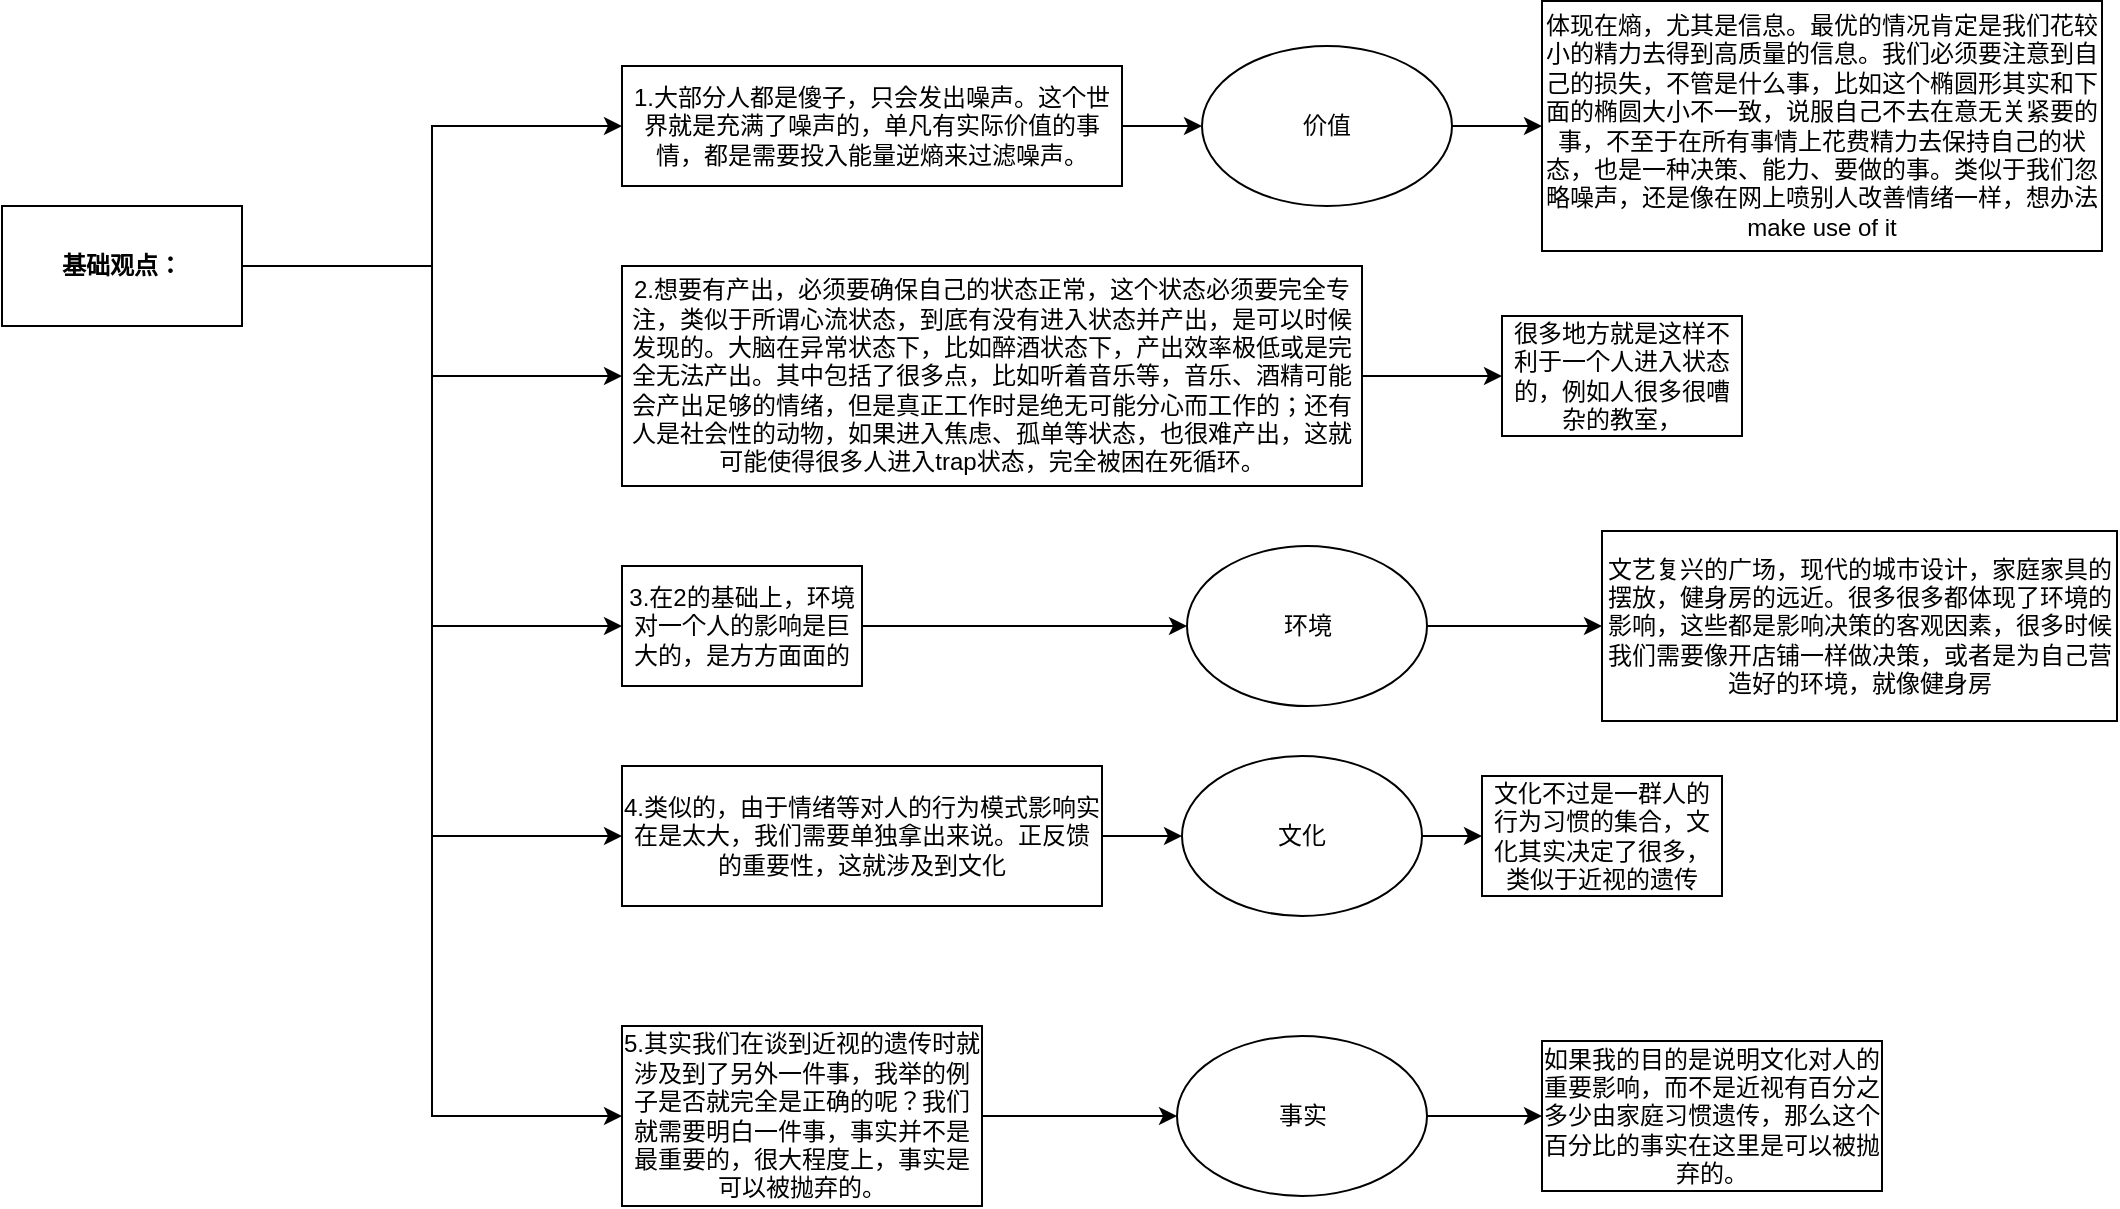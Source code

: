<mxfile version="28.0.4">
  <diagram name="第 1 页" id="YcRGMQ_0SHcng3cSIZfP">
    <mxGraphModel dx="1183" dy="763" grid="1" gridSize="10" guides="1" tooltips="1" connect="1" arrows="1" fold="1" page="1" pageScale="1" pageWidth="827" pageHeight="1169" math="0" shadow="0">
      <root>
        <mxCell id="0" />
        <mxCell id="1" parent="0" />
        <mxCell id="4lnjzUIy2zLyvLKxupwj-3" value="" style="edgeStyle=orthogonalEdgeStyle;rounded=0;orthogonalLoop=1;jettySize=auto;html=1;entryX=0;entryY=0.5;entryDx=0;entryDy=0;" parent="1" source="4lnjzUIy2zLyvLKxupwj-1" target="4lnjzUIy2zLyvLKxupwj-2" edge="1">
          <mxGeometry relative="1" as="geometry" />
        </mxCell>
        <mxCell id="oZSHkCUPdxqQXdslWINK-2" style="edgeStyle=orthogonalEdgeStyle;rounded=0;orthogonalLoop=1;jettySize=auto;html=1;exitX=1;exitY=0.5;exitDx=0;exitDy=0;" parent="1" source="4lnjzUIy2zLyvLKxupwj-1" target="oZSHkCUPdxqQXdslWINK-1" edge="1">
          <mxGeometry relative="1" as="geometry" />
        </mxCell>
        <mxCell id="aIgStcMQdL6kKD9h4HdD-2" value="" style="edgeStyle=orthogonalEdgeStyle;rounded=0;orthogonalLoop=1;jettySize=auto;html=1;entryX=0;entryY=0.5;entryDx=0;entryDy=0;" edge="1" parent="1" source="4lnjzUIy2zLyvLKxupwj-1" target="aIgStcMQdL6kKD9h4HdD-1">
          <mxGeometry relative="1" as="geometry" />
        </mxCell>
        <mxCell id="aIgStcMQdL6kKD9h4HdD-6" value="" style="edgeStyle=orthogonalEdgeStyle;rounded=0;orthogonalLoop=1;jettySize=auto;html=1;entryX=0;entryY=0.5;entryDx=0;entryDy=0;" edge="1" parent="1" source="4lnjzUIy2zLyvLKxupwj-1" target="aIgStcMQdL6kKD9h4HdD-5">
          <mxGeometry relative="1" as="geometry" />
        </mxCell>
        <mxCell id="aIgStcMQdL6kKD9h4HdD-15" style="edgeStyle=orthogonalEdgeStyle;rounded=0;orthogonalLoop=1;jettySize=auto;html=1;entryX=0;entryY=0.5;entryDx=0;entryDy=0;" edge="1" parent="1" source="4lnjzUIy2zLyvLKxupwj-1" target="aIgStcMQdL6kKD9h4HdD-14">
          <mxGeometry relative="1" as="geometry" />
        </mxCell>
        <mxCell id="4lnjzUIy2zLyvLKxupwj-1" value="&lt;b&gt;基础观点：&lt;/b&gt;" style="rounded=0;whiteSpace=wrap;html=1;" parent="1" vertex="1">
          <mxGeometry x="110" y="320" width="120" height="60" as="geometry" />
        </mxCell>
        <mxCell id="aIgStcMQdL6kKD9h4HdD-25" value="" style="edgeStyle=orthogonalEdgeStyle;rounded=0;orthogonalLoop=1;jettySize=auto;html=1;" edge="1" parent="1" source="4lnjzUIy2zLyvLKxupwj-2" target="aIgStcMQdL6kKD9h4HdD-24">
          <mxGeometry relative="1" as="geometry" />
        </mxCell>
        <mxCell id="4lnjzUIy2zLyvLKxupwj-2" value="1.大部分人都是傻子，只会发出噪声。这个世界就是充满了噪声的，单凡有实际价值的事情，都是需要投入能量逆熵来过滤噪声。" style="whiteSpace=wrap;html=1;rounded=0;" parent="1" vertex="1">
          <mxGeometry x="420" y="250" width="250" height="60" as="geometry" />
        </mxCell>
        <mxCell id="aIgStcMQdL6kKD9h4HdD-4" value="" style="edgeStyle=orthogonalEdgeStyle;rounded=0;orthogonalLoop=1;jettySize=auto;html=1;" edge="1" parent="1" source="oZSHkCUPdxqQXdslWINK-1" target="aIgStcMQdL6kKD9h4HdD-3">
          <mxGeometry relative="1" as="geometry" />
        </mxCell>
        <mxCell id="oZSHkCUPdxqQXdslWINK-1" value="2.想要有产出，必须要确保自己的状态正常，这个状态必须要完全专注，类似于所谓心流状态，到底有没有进入状态并产出，是可以时候发现的。大脑在异常状态下，比如醉酒状态下，产出效率极低或是完全无法产出。其中包括了很多点，比如听着音乐等，音乐、酒精可能会产出足够的情绪，但是真正工作时是绝无可能分心而工作的；还有人是社会性的动物，如果进入焦虑、孤单等状态，也很难产出，这就可能使得很多人进入trap状态，完全被困在死循环。" style="rounded=0;whiteSpace=wrap;html=1;" parent="1" vertex="1">
          <mxGeometry x="420" y="350" width="370" height="110" as="geometry" />
        </mxCell>
        <mxCell id="aIgStcMQdL6kKD9h4HdD-19" value="" style="edgeStyle=orthogonalEdgeStyle;rounded=0;orthogonalLoop=1;jettySize=auto;html=1;" edge="1" parent="1" source="aIgStcMQdL6kKD9h4HdD-1" target="aIgStcMQdL6kKD9h4HdD-18">
          <mxGeometry relative="1" as="geometry" />
        </mxCell>
        <mxCell id="aIgStcMQdL6kKD9h4HdD-1" value="3.在2的基础上，环境对一个人的影响是巨大的，是方方面面的" style="whiteSpace=wrap;html=1;rounded=0;" vertex="1" parent="1">
          <mxGeometry x="420" y="500" width="120" height="60" as="geometry" />
        </mxCell>
        <mxCell id="aIgStcMQdL6kKD9h4HdD-3" value="很多地方就是这样不利于一个人进入状态的，例如人很多很嘈杂的教室，" style="whiteSpace=wrap;html=1;rounded=0;" vertex="1" parent="1">
          <mxGeometry x="860" y="375" width="120" height="60" as="geometry" />
        </mxCell>
        <mxCell id="aIgStcMQdL6kKD9h4HdD-11" value="" style="edgeStyle=orthogonalEdgeStyle;rounded=0;orthogonalLoop=1;jettySize=auto;html=1;" edge="1" parent="1" source="aIgStcMQdL6kKD9h4HdD-5" target="aIgStcMQdL6kKD9h4HdD-9">
          <mxGeometry relative="1" as="geometry" />
        </mxCell>
        <mxCell id="aIgStcMQdL6kKD9h4HdD-5" value="4.类似的，由于情绪等对人的行为模式影响实在是太大，我们需要单独拿出来说。正反馈的重要性，这就涉及到文化" style="whiteSpace=wrap;html=1;rounded=0;" vertex="1" parent="1">
          <mxGeometry x="420" y="600" width="240" height="70" as="geometry" />
        </mxCell>
        <mxCell id="aIgStcMQdL6kKD9h4HdD-13" value="" style="edgeStyle=orthogonalEdgeStyle;rounded=0;orthogonalLoop=1;jettySize=auto;html=1;" edge="1" parent="1" source="aIgStcMQdL6kKD9h4HdD-9" target="aIgStcMQdL6kKD9h4HdD-12">
          <mxGeometry relative="1" as="geometry" />
        </mxCell>
        <mxCell id="aIgStcMQdL6kKD9h4HdD-9" value="文化" style="ellipse;whiteSpace=wrap;html=1;" vertex="1" parent="1">
          <mxGeometry x="700" y="595" width="120" height="80" as="geometry" />
        </mxCell>
        <mxCell id="aIgStcMQdL6kKD9h4HdD-12" value="文化不过是一群人的行为习惯的集合，文化其实决定了很多，类似于近视的遗传" style="whiteSpace=wrap;html=1;" vertex="1" parent="1">
          <mxGeometry x="850" y="605" width="120" height="60" as="geometry" />
        </mxCell>
        <mxCell id="aIgStcMQdL6kKD9h4HdD-17" value="" style="edgeStyle=orthogonalEdgeStyle;rounded=0;orthogonalLoop=1;jettySize=auto;html=1;" edge="1" parent="1" source="aIgStcMQdL6kKD9h4HdD-14" target="aIgStcMQdL6kKD9h4HdD-16">
          <mxGeometry relative="1" as="geometry" />
        </mxCell>
        <mxCell id="aIgStcMQdL6kKD9h4HdD-14" value="5.其实我们在谈到近视的遗传时就涉及到了另外一件事，我举的例子是否就完全是正确的呢？我们就需要明白一件事，事实并不是最重要的，很大程度上，事实是可以被抛弃的。" style="rounded=0;whiteSpace=wrap;html=1;" vertex="1" parent="1">
          <mxGeometry x="420" y="730" width="180" height="90" as="geometry" />
        </mxCell>
        <mxCell id="aIgStcMQdL6kKD9h4HdD-21" value="" style="edgeStyle=orthogonalEdgeStyle;rounded=0;orthogonalLoop=1;jettySize=auto;html=1;" edge="1" parent="1" source="aIgStcMQdL6kKD9h4HdD-16" target="aIgStcMQdL6kKD9h4HdD-20">
          <mxGeometry relative="1" as="geometry" />
        </mxCell>
        <mxCell id="aIgStcMQdL6kKD9h4HdD-16" value="事实" style="ellipse;whiteSpace=wrap;html=1;rounded=0;" vertex="1" parent="1">
          <mxGeometry x="697.5" y="735" width="125" height="80" as="geometry" />
        </mxCell>
        <mxCell id="aIgStcMQdL6kKD9h4HdD-23" value="" style="edgeStyle=orthogonalEdgeStyle;rounded=0;orthogonalLoop=1;jettySize=auto;html=1;" edge="1" parent="1" source="aIgStcMQdL6kKD9h4HdD-18" target="aIgStcMQdL6kKD9h4HdD-22">
          <mxGeometry relative="1" as="geometry" />
        </mxCell>
        <mxCell id="aIgStcMQdL6kKD9h4HdD-18" value="环境" style="ellipse;whiteSpace=wrap;html=1;rounded=0;" vertex="1" parent="1">
          <mxGeometry x="702.5" y="490" width="120" height="80" as="geometry" />
        </mxCell>
        <mxCell id="aIgStcMQdL6kKD9h4HdD-20" value="如果我的目的是说明文化对人的重要影响，而不是近视有百分之多少由家庭习惯遗传，那么这个百分比的事实在这里是可以被抛弃的。" style="whiteSpace=wrap;html=1;rounded=0;" vertex="1" parent="1">
          <mxGeometry x="880" y="737.5" width="170" height="75" as="geometry" />
        </mxCell>
        <mxCell id="aIgStcMQdL6kKD9h4HdD-22" value="文艺复兴的广场，现代的城市设计，家庭家具的摆放，健身房的远近。很多很多都体现了环境的影响，这些都是影响决策的客观因素，很多时候我们需要像开店铺一样做决策，或者是为自己营造好的环境，就像健身房" style="whiteSpace=wrap;html=1;rounded=0;" vertex="1" parent="1">
          <mxGeometry x="910" y="482.5" width="257.5" height="95" as="geometry" />
        </mxCell>
        <mxCell id="aIgStcMQdL6kKD9h4HdD-27" value="" style="edgeStyle=orthogonalEdgeStyle;rounded=0;orthogonalLoop=1;jettySize=auto;html=1;" edge="1" parent="1" source="aIgStcMQdL6kKD9h4HdD-24" target="aIgStcMQdL6kKD9h4HdD-26">
          <mxGeometry relative="1" as="geometry" />
        </mxCell>
        <mxCell id="aIgStcMQdL6kKD9h4HdD-24" value="价值" style="ellipse;whiteSpace=wrap;html=1;rounded=0;" vertex="1" parent="1">
          <mxGeometry x="710" y="240" width="125" height="80" as="geometry" />
        </mxCell>
        <mxCell id="aIgStcMQdL6kKD9h4HdD-26" value="体现在熵，尤其是信息。最优的情况肯定是我们花较小的精力去得到高质量的信息。我们必须要注意到自己的损失，不管是什么事，比如这个椭圆形其实和下面的椭圆大小不一致，说服自己不去在意无关紧要的事，不至于在所有事情上花费精力去保持自己的状态，也是一种决策、能力、要做的事。类似于我们忽略噪声，还是像在网上喷别人改善情绪一样，想办法make use of it" style="whiteSpace=wrap;html=1;rounded=0;" vertex="1" parent="1">
          <mxGeometry x="880" y="217.5" width="280" height="125" as="geometry" />
        </mxCell>
      </root>
    </mxGraphModel>
  </diagram>
</mxfile>
